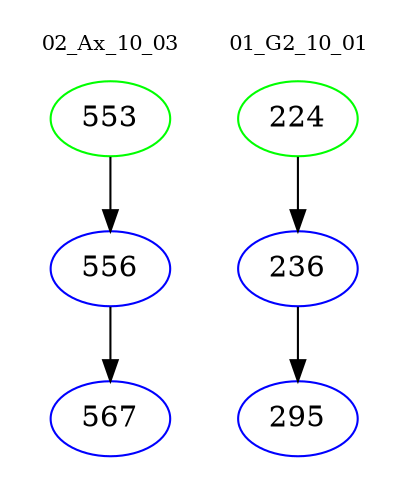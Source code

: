 digraph{
subgraph cluster_0 {
color = white
label = "02_Ax_10_03";
fontsize=10;
T0_553 [label="553", color="green"]
T0_553 -> T0_556 [color="black"]
T0_556 [label="556", color="blue"]
T0_556 -> T0_567 [color="black"]
T0_567 [label="567", color="blue"]
}
subgraph cluster_1 {
color = white
label = "01_G2_10_01";
fontsize=10;
T1_224 [label="224", color="green"]
T1_224 -> T1_236 [color="black"]
T1_236 [label="236", color="blue"]
T1_236 -> T1_295 [color="black"]
T1_295 [label="295", color="blue"]
}
}
